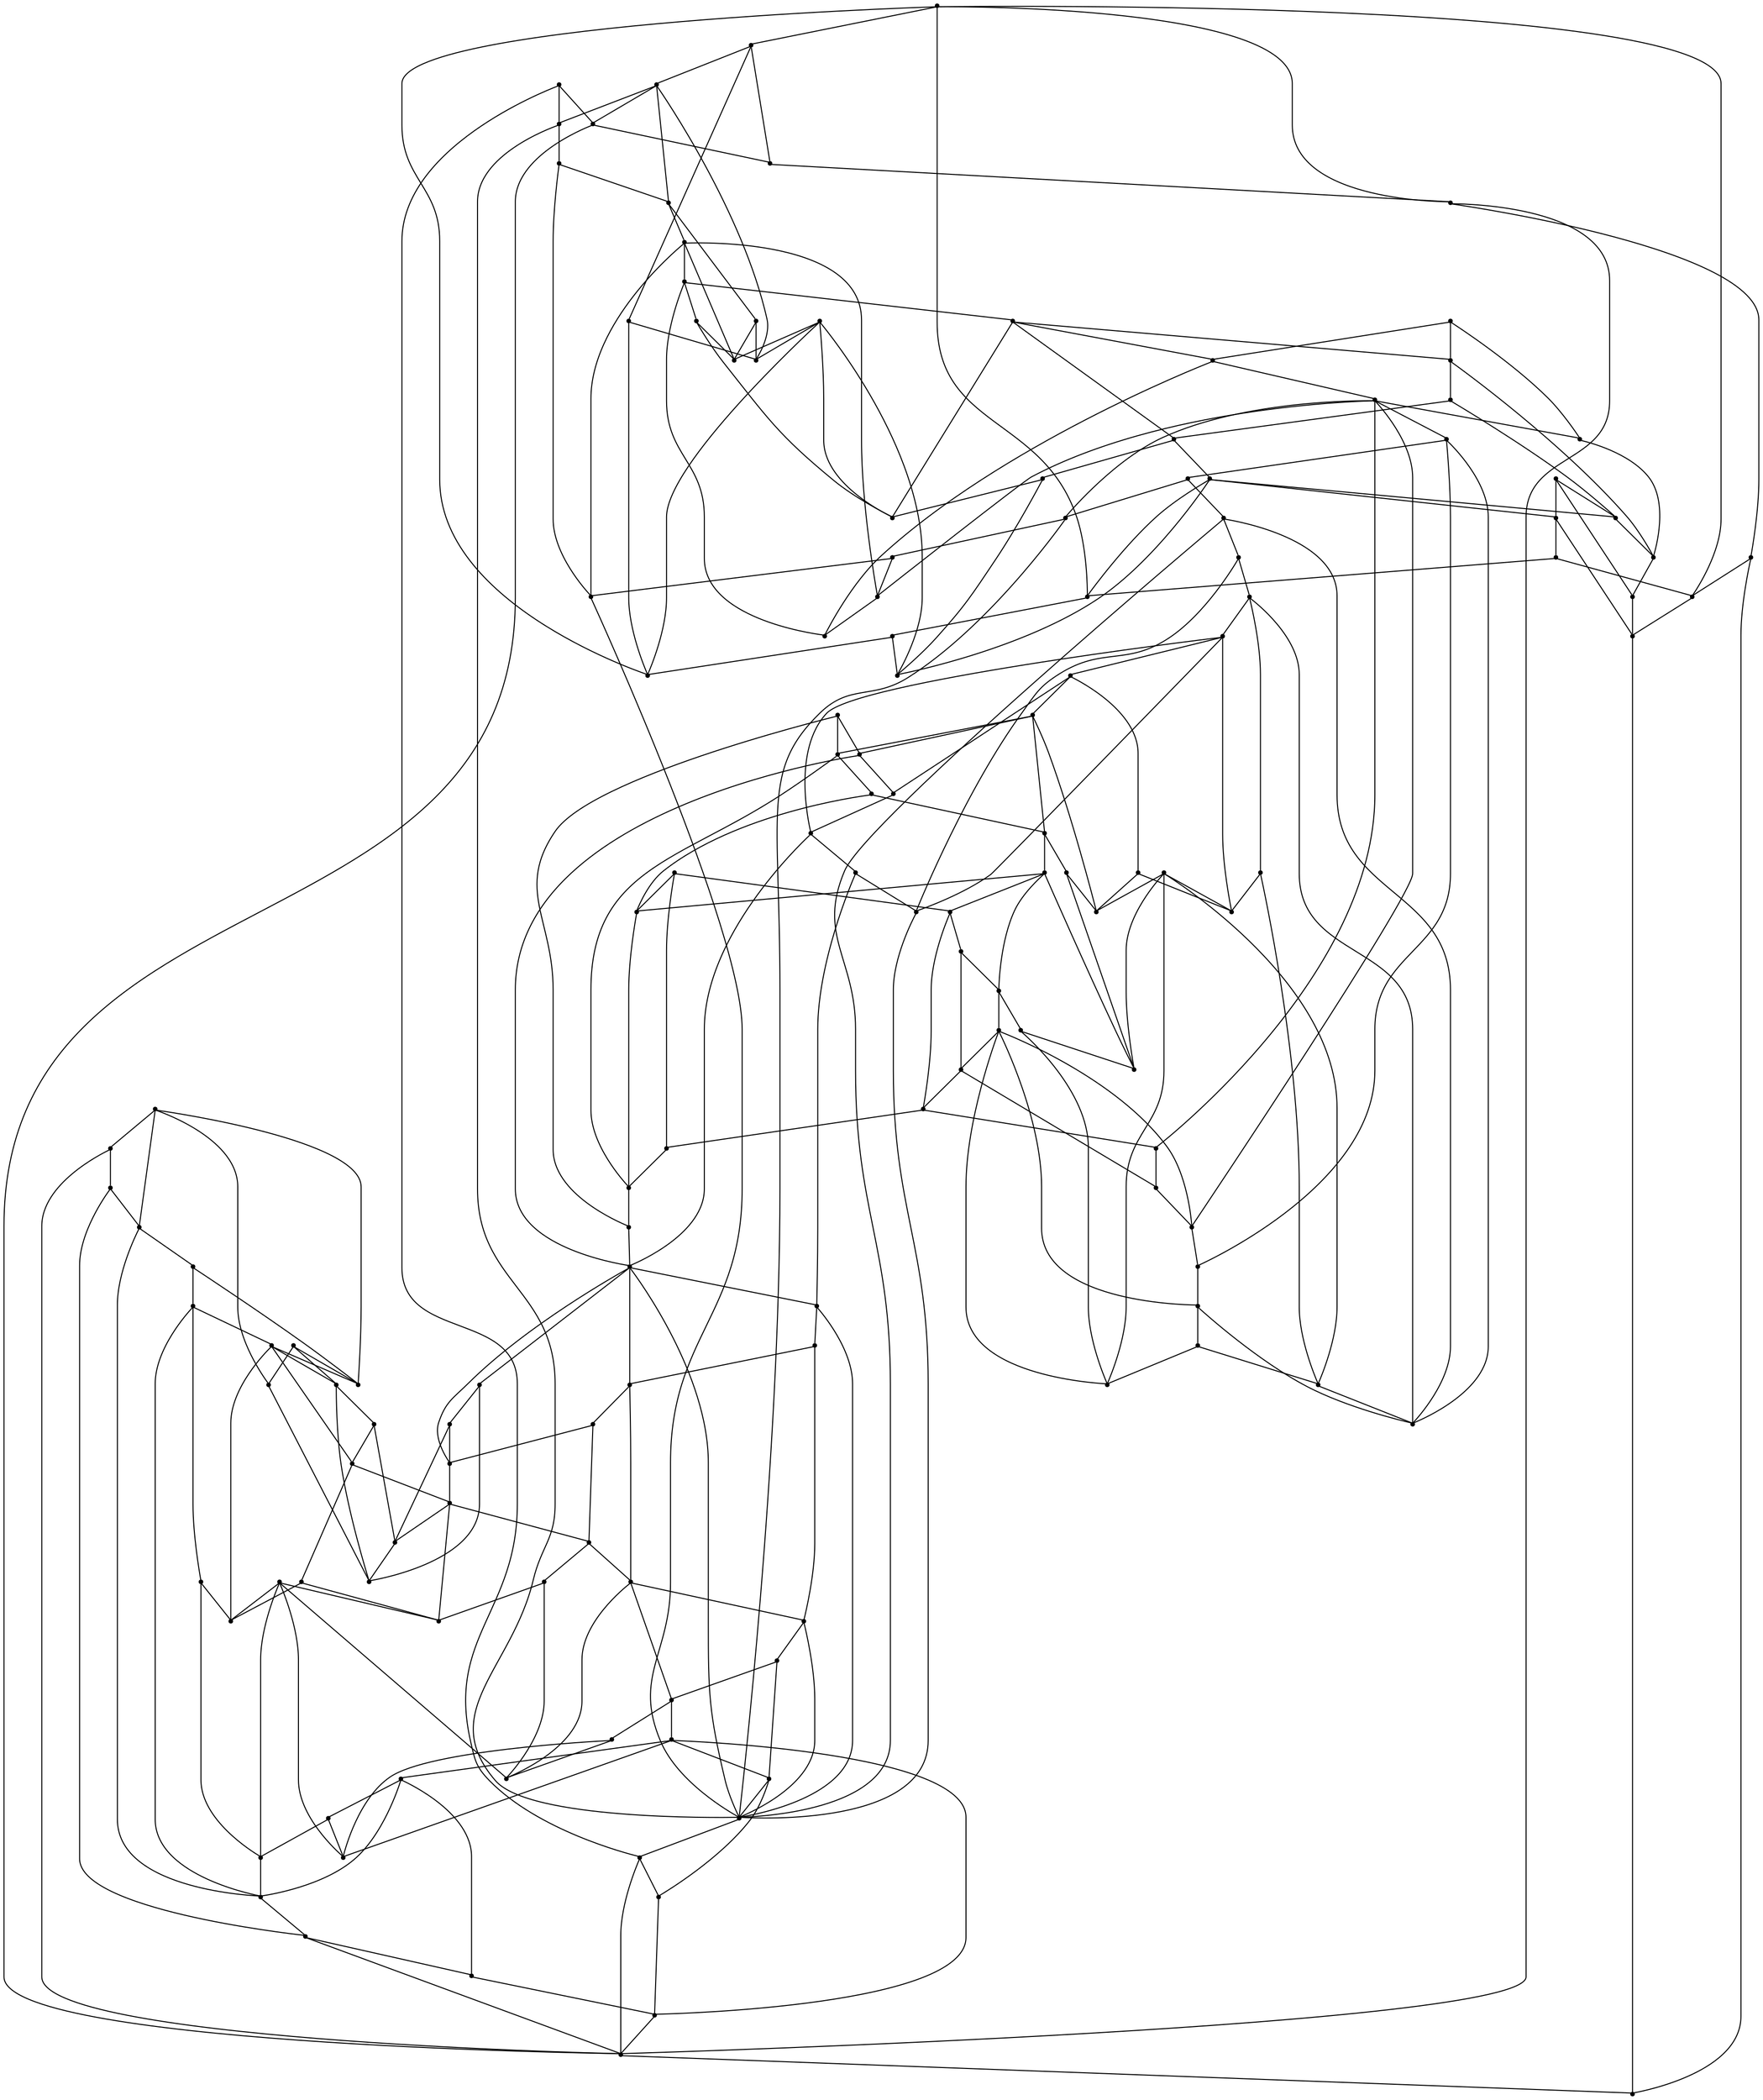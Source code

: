 graph {
  node [shape=point,comment="{\"directed\":false,\"doi\":\"10.1007/978-3-031-49275-4_1\",\"figure\":\"3 (2)\"}"]

  v0 [pos="1397.4185268275749,1805.8981506338203"]
  v1 [pos="1268.889674494675,1712.5386527892488"]
  v2 [pos="1140.3816473685715,1619.145771434528"]
  v3 [pos="1348.3231812913775,1956.9870849095823"]
  v4 [pos="1299.2402990850492,2108.055162439956"]
  v5 [pos="1316.7473350688003,1946.785592909026"]
  v6 [pos="1284.5254305224128,1969.0514403641143"]
  v7 [pos="1302.874249979649,1910.8552706672156"]
  v8 [pos="1140.3734126684797,2108.067625617078"]
  v9 [pos="883.3782472114864,2108.046832459328"]
  v10 [pos="1227.3913643976819,2009.819891659694"]
  v11 [pos="1170.2655647672516,2050.6300564460507"]
  v12 [pos="1281.7833707744437,1843.8204192355179"]
  v13 [pos="1254.153948931034,1852.4342550810059"]
  v14 [pos="1210.7095788988138,1986.2164146436476"]
  v15 [pos="1140.3692158329118,2037.3073016279818"]
  v16 [pos="1281.0166216338423,1935.1214580504568"]
  v17 [pos="1249.469898906571,1739.3885330951402"]
  v18 [pos="1260.617457236355,1776.877261178364"]
  v19 [pos="1214.0267322964426,1865.0777667459015"]
  v20 [pos="1210.9345547206292,1741.4449255265254"]
  v21 [pos="1227.2914034050607,1769.784568818199"]
  v22 [pos="1185.5055464832376,1827.2931017936578"]
  v23 [pos="1213.3974613149044,1913.1515474643888"]
  v24 [pos="1140.7109399896203,1740.8429095601641"]
  v25 [pos="1185.9806791402762,1951.4695855273626"]
  v26 [pos="1140.4900338265377,1965.6966837384703"]
  v27 [pos="1140.3650189973437,2074.9252397923938"]
  v28 [pos="1091.30299379202,1468.0944174530487"]
  v29 [pos="1104.0800689137304,2047.2962837410723"]
  v30 [pos="1011.8487253769393,1712.530322808621"]
  v31 [pos="883.3657202932,1805.9149377703525"]
  v32 [pos="1042.220206968318,1317.0002689909393"]
  v33 [pos="1070.4747347519071,1740.271892567513"]
  v34 [pos="1140.3734126684797,1769.7793546318517"]
  v35 [pos="1002.2346653283579,1648.512641230409"]
  v36 [pos="970.2837110297809,1655.2989365550407"]
  v37 [pos="1046.7959023290239,1515.2835669463952"]
  v38 [pos="1024.0005991758442,1489.9601714874502"]
  v39 [pos="1140.5150876631108,1811.6532134330268"]
  v40 [pos="1095.2369548413187,1827.301368186647"]
  v41 [pos="626.3705866304153,2108.0509656558224"]
  v42 [pos="1053.4427996309857,1769.7793546318517"]
  v43 [pos="1140.3650189973437,1889.4188603671546"]
  v44 [pos="1067.3450400096517,1913.1431538961226"]
  v45 [pos="999.713384566636,1935.1255276593133"]
  v46 [pos="1070.070439592184,1986.1788979370035"]
  v47 [pos="1052.7968684840105,2009.3240352556081"]
  v48 [pos="1094.9078211913143,1951.986425852114"]
  v49 [pos="1059.743775940671,1478.3500861215039"]
  v50 [pos="1031.3434717095095,1739.3384260360967"]
  v51 [pos="1066.9616018509334,1865.0819635300347"]
  v52 [pos="1024.5715595783536,1581.8777560441204"]
  v53 [pos="1027.426170825648,1457.4199288044038"]
  v54 [pos="1021.4294015062294,1776.5605947392323"]
  v55 [pos="883.3573902104814,1317.0053560020096"]
  v56 [pos="724.5112336180817,1317.0002689909393"]
  v57 [pos="1026.5760572694444,1852.4509150422614"]
  v58 [pos="997.1546502268902,1572.6139273591139"]
  v59 [pos="992.3330584549467,1685.7222195811453"]
  v60 [pos="983.4482939689424,1959.3416079835115"]
  v61 [pos="976.9264750845923,1909.8134508000003"]
  v62 [pos="999.180004918986,1843.1786927889887"]
  v63 [pos="957.027433592299,1559.0578059081904"]
  v64 [pos="953.1809702057527,1684.8075431968703"]
  v65 [pos="963.9535476363723,1946.7314162411267"]
  v66 [pos="970.971356178766,1415.6470471729758"]
  v67 [pos="953.6852263580972,1438.865087718983"]
  v68 [pos="883.3698535403503,1655.3115269074399"]
  v69 [pos="796.4352026383324,1655.2989365550407"]
  v70 [pos="883.4032374596416,1946.698159906254"]
  v71 [pos="956.3940293636101,1511.9258852893854"]
  v72 [pos="928.4937208608072,1597.7801341759832"]
  v73 [pos="928.9396664341226,1472.6491999901968"]
  v74 [pos="882.9864789700496,1684.159489780322"]
  v75 [pos="812.7919877343464,1683.6511701991135"]
  v76 [pos="883.3573902104814,1458.872175083542"]
  v77 [pos="914.4831576125928,1373.909679237583"]
  v78 [pos="754.8619217968733,1712.5136628473656"]
  v79 [pos="626.3039459686679,1619.1291114732724"]
  v80 [pos="883.5574393725591,1612.5094157611957"]
  v81 [pos="802.6987253699936,1946.8064496544148"]
  v82 [pos="883.3823804586368,1350.134515597911"]
  v83 [pos="853.4734410175924,1374.438982739457"]
  v84 [pos="838.6252275430435,1597.434217423197"]
  v85 [pos="661.3845314210827,2046.9586333812754"]
  v86 [pos="626.3622565476969,2037.2864448825933"]
  v87 [pos="783.6831813531949,1959.9084281920293"]
  v88 [pos="767.0013322659091,1935.0964045209353"]
  v89 [pos="810.3374112227896,1511.9258852893854"]
  v90 [pos="742.7016543268323,1489.9601714874502"]
  v91 [pos="883.3573902104814,1535.6501788183537"]
  v92 [pos="883.3573902104814,1387.7743279099254"]
  v93 [pos="467.4786225316164,2108.042699262833"]
  v94 [pos="838.0501338933836,1472.6491999901968"]
  v95 [pos="813.029490474448,1438.865087718983"]
  v96 [pos="809.8039679867219,1559.5536623122764"]
  v97 [pos="788.8589606117157,1910.8261475288377"]
  v98 [pos="763.1090852186205,1648.220901145522"]
  v99 [pos="769.6142439375337,1572.6139273591139"]
  v100 [pos="796.3143210562887,1415.2563965165896"]
  v101 [pos="713.3428182872926,2009.7615182076615"]
  v102 [pos="774.3191509630016,1685.7294367781012"]
  v103 [pos="767.7306278284864,1843.7996896654063"]
  v104 [pos="740.1345899043681,1852.4092015514843"]
  v105 [pos="696.6984863664488,1986.1955578982588"]
  v106 [pos="741.9764920114055,1581.2006430768324"]
  v107 [pos="720.8023119790159,1514.2720147950486"]
  v108 [pos="746.5939013741211,1776.8470888439529"]
  v109 [pos="739.1427377651161,1456.0884354505492"]
  v110 [pos="699.8197874375682,1865.5069833049656"]
  v111 [pos="735.3879688768902,1739.413459449385"]
  v112 [pos="696.9068656112448,1741.4220657705278"]
  v113 [pos="675.411754834734,1468.0944174530482"]
  v114 [pos="706.9376205610006,1478.3105028166124"]
  v115 [pos="713.2635871188411,1769.7574486904298"]
  v116 [pos="699.3822355353888,1913.130690719"]
  v117 [pos="671.4819270325859,1827.2722450482693"]
  v118 [pos="671.815321106576,1951.8947324775704"]
  v119 [pos="626.4748080470222,1965.6759541683584"]
  v120 [pos="626.3581233005466,2074.9045102222817"]
  v121 [pos="626.6623302908133,1740.8429095601641"]
  v122 [pos="626.34559638226,1769.75744869043"]
  v123 [pos="595.240622392736,2051.1509663796587"]
  v124 [pos="626.34559638226,1889.3980036217658"]
  v125 [pos="553.3256173945682,1913.126493934867"]
  v126 [pos="485.6981985298816,1935.1130644821908"]
  v127 [pos="581.2133989790847,1827.2847082253918"]
  v128 [pos="539.4192835115128,1769.7679088569434"]
  v129 [pos="626.3497932178282,1812.082429992091"]
  v130 [pos="556.4469820541053,1740.2552326062576"]
  v131 [pos="556.0594106482365,1986.162237975748"]
  v132 [pos="497.81681558633034,1712.5179232191367"]
  v133 [pos="369.2838300062803,1805.889884240831"]
  v134 [pos="538.7524953635326,2009.3198384714751"]
  v135 [pos="482.27265867428673,1967.6595069599794"]
  v136 [pos="580.892531823381,1951.9697658908585"]
  v137 [pos="552.7963709940686,1865.5069833049656"]
  v138 [pos="507.40582179833876,1776.5532185731804"]
  v139 [pos="517.282406629386,1739.3343564272404"]
  v140 [pos="512.5566426029133,1852.4425214739954"]
  v141 [pos="462.90706041806106,1909.805184407011"]
  v142 [pos="485.15645700530433,1843.1704263959991"]
  v143 [pos="418.4124958733513,1956.982888125449"]
  v144 [pos="449.91750459861294,1946.7022931027486"]

  v133 -- v143 [id="-2",pos="369.2838300062803,1805.889884240831 418.4124958733513,1956.982888125449 418.4124958733513,1956.982888125449 418.4124958733513,1956.982888125449"]
  v143 -- v93 [id="-3",pos="418.4124958733513,1956.982888125449 467.4786225316164,2108.042699262833 467.4786225316164,2108.042699262833 467.4786225316164,2108.042699262833"]
  v133 -- v132 [id="-4",pos="369.2838300062803,1805.889884240831 497.81681558633034,1712.5179232191367 497.81681558633034,1712.5179232191367 497.81681558633034,1712.5179232191367"]
  v132 -- v79 [id="-5",pos="497.81681558633034,1712.5179232191367 626.3039459686679,1619.1291114732724 626.3039459686679,1619.1291114732724 626.3039459686679,1619.1291114732724"]
  v144 -- v143 [id="-8",pos="449.91750459861294,1946.7022931027486 418.4124958733513,1956.982888125449 418.4124958733513,1956.982888125449 418.4124958733513,1956.982888125449"]
  v144 -- v135 [id="-9",pos="449.91750459861294,1946.7022931027486 482.27265867428673,1967.6595069599794 482.27265867428673,1967.6595069599794 482.27265867428673,1967.6595069599794"]
  v144 -- v141 [id="-10",pos="449.91750459861294,1946.7022931027486 462.90706041806106,1909.805184407011 462.90706041806106,1909.805184407011 462.90706041806106,1909.805184407011"]
  v141 -- v142 [id="-11",pos="462.90706041806106,1909.805184407011 485.15645700530433,1843.1704263959991 485.15645700530433,1843.1704263959991 485.15645700530433,1843.1704263959991"]
  v142 -- v138 [id="-12",pos="485.15645700530433,1843.1704263959991 507.40582179833876,1776.5532185731804 507.40582179833876,1776.5532185731804 507.40582179833876,1776.5532185731804"]
  v93 -- v41 [id="-13",pos="467.4786225316164,2108.042699262833 626.3705866304153,2108.0509656558224 626.3705866304153,2108.0509656558224 626.3705866304153,2108.0509656558224"]
  v41 -- v9 [id="-14",pos="626.3705866304153,2108.0509656558224 883.3782472114864,2108.046832459328 883.3782472114864,2108.046832459328 883.3782472114864,2108.046832459328"]
  v9 -- v8 [id="-15",pos="883.3782472114864,2108.046832459328 1140.3734126684797,2108.067625617078 1140.3734126684797,2108.067625617078 1140.3734126684797,2108.067625617078"]
  v8 -- v4 [id="-16",pos="1140.3734126684797,2108.067625617078 1299.2402990850492,2108.055162439956 1299.2402990850492,2108.055162439956 1299.2402990850492,2108.055162439956"]
  v142 -- v140 [id="-25",pos="485.15645700530433,1843.1704263959991 512.5566426029133,1852.4425214739954 512.5566426029133,1852.4425214739954 512.5566426029133,1852.4425214739954"]
  v126 -- v140 [id="-26",pos="485.6981985298816,1935.1130644821908 512.5566426029133,1852.4425214739954 512.5566426029133,1852.4425214739954 512.5566426029133,1852.4425214739954"]
  v140 -- v128 [id="-27",pos="512.5566426029133,1852.4425214739954 539.4192835115128,1769.7679088569434 539.4192835115128,1769.7679088569434 539.4192835115128,1769.7679088569434"]
  v126 -- v141 [id="-28",pos="485.6981985298816,1935.1130644821908 462.90706041806106,1909.805184407011 462.90706041806106,1909.805184407011 462.90706041806106,1909.805184407011"]
  v141 -- v133 [id="-29",pos="462.90706041806106,1909.805184407011 369.2838300062803,1805.889884240831 369.2838300062803,1805.889884240831 369.2838300062803,1805.889884240831"]
  v126 -- v135 [id="-30",pos="485.6981985298816,1935.1130644821908 482.27265867428673,1967.6595069599794 482.27265867428673,1967.6595069599794 482.27265867428673,1967.6595069599794"]
  v135 -- v93 [id="-31",pos="482.27265867428673,1967.6595069599794 467.4786225316164,2108.042699262833 467.4786225316164,2108.042699262833 467.4786225316164,2108.042699262833"]
  v132 -- v139 [id="-32",pos="497.81681558633034,1712.5179232191367 517.282406629386,1739.3343564272404 517.282406629386,1739.3343564272404 517.282406629386,1739.3343564272404"]
  v140 -- v137 [id="-33",pos="512.5566426029133,1852.4425214739954 552.7963709940686,1865.5069833049656 552.7963709940686,1865.5069833049656 552.7963709940686,1865.5069833049656"]
  v139 -- v138 [id="-35",pos="517.282406629386,1739.3343564272404 507.40582179833876,1776.5532185731804 507.40582179833876,1776.5532185731804 507.40582179833876,1776.5532185731804"]
  v139 -- v130 [id="-36",pos="517.282406629386,1739.3343564272404 556.4469820541053,1740.2552326062576 556.4469820541053,1740.2552326062576 556.4469820541053,1740.2552326062576"]
  v130 -- v121 [id="-38",pos="556.4469820541053,1740.2552326062576 626.6623302908133,1740.8429095601641 626.6623302908133,1740.8429095601641 626.6623302908133,1740.8429095601641"]
  v134 -- v131 [id="-39",pos="538.7524953635326,2009.3198384714751 556.0594106482365,1986.162237975748 556.0594106482365,1986.162237975748 556.0594106482365,1986.162237975748"]
  v128 -- v122 [id="-40",pos="539.4192835115128,1769.7679088569434 626.34559638226,1769.75744869043 626.34559638226,1769.75744869043 626.34559638226,1769.75744869043"]
  v122 -- v115 [id="-41",pos="626.34559638226,1769.75744869043 713.2635871188411,1769.7574486904298 713.2635871188411,1769.7574486904298 713.2635871188411,1769.7574486904298"]
  v128 -- v138 [id="-42",pos="539.4192835115128,1769.7679088569434 507.40582179833876,1776.5532185731804 507.40582179833876,1776.5532185731804 507.40582179833876,1776.5532185731804"]
  v138 -- v133 [id="-43",pos="507.40582179833876,1776.5532185731804 369.2838300062803,1805.889884240831 369.2838300062803,1805.889884240831 369.2838300062803,1805.889884240831"]
  v128 -- v130 [id="-44",pos="539.4192835115128,1769.7679088569434 556.4469820541053,1740.2552326062576 556.4469820541053,1740.2552326062576 556.4469820541053,1740.2552326062576"]
  v130 -- v79 [id="-45",pos="556.4469820541053,1740.2552326062576 626.3039459686679,1619.1291114732724 626.3039459686679,1619.1291114732724 626.3039459686679,1619.1291114732724"]
  v137 -- v127 [id="-46",pos="552.7963709940686,1865.5069833049656 581.2133989790847,1827.2847082253918 581.2133989790847,1827.2847082253918 581.2133989790847,1827.2847082253918"]
  v137 -- v125 [id="-47",pos="552.7963709940686,1865.5069833049656 553.3256173945682,1913.126493934867 553.3256173945682,1913.126493934867 553.3256173945682,1913.126493934867"]
  v131 -- v136 [id="-48",pos="556.0594106482365,1986.162237975748 580.892531823381,1951.9697658908585 580.892531823381,1951.9697658908585 580.892531823381,1951.9697658908585"]
  v121 -- v112 [id="-50",pos="626.6623302908133,1740.8429095601641 696.9068656112448,1741.4220657705278 696.9068656112448,1741.4220657705278 696.9068656112448,1741.4220657705278"]
  v1 -- v2 [id="-51",pos="1268.889674494675,1712.5386527892488 1140.3816473685715,1619.145771434528 1140.3816473685715,1619.145771434528 1140.3816473685715,1619.145771434528"]
  v0 -- v1 [id="-52",pos="1397.4185268275749,1805.8981506338203 1268.889674494675,1712.5386527892488 1268.889674494675,1712.5386527892488 1268.889674494675,1712.5386527892488"]
  v136 -- v119 [id="-58",pos="580.892531823381,1951.9697658908585 626.4748080470222,1965.6759541683584 626.4748080470222,1965.6759541683584 626.4748080470222,1965.6759541683584"]
  v136 -- v125 [id="-59",pos="580.892531823381,1951.9697658908585 553.3256173945682,1913.126493934867 553.3256173945682,1913.126493934867 553.3256173945682,1913.126493934867"]
  v123 -- v134 [id="-60",pos="595.240622392736,2051.1509663796587 538.7524953635326,2009.3198384714751 538.7524953635326,2009.3198384714751 538.7524953635326,2009.3198384714751"]
  v134 -- v135 [id="-61",pos="538.7524953635326,2009.3198384714751 482.27265867428673,1967.6595069599794 482.27265867428673,1967.6595069599794 482.27265867428673,1967.6595069599794"]
  v79 -- v78 [id="-62",pos="626.3039459686679,1619.1291114732724 754.8619217968733,1712.5136628473656 754.8619217968733,1712.5136628473656 754.8619217968733,1712.5136628473656"]
  v78 -- v31 [id="-63",pos="754.8619217968733,1712.5136628473656 883.3657202932,1805.9149377703525 883.3657202932,1805.9149377703525 883.3657202932,1805.9149377703525"]
  v120 -- v41 [id="-64",pos="626.3581233005466,2074.9045102222817 626.3705866304153,2108.0509656558224 626.3705866304153,2108.0509656558224 626.3705866304153,2108.0509656558224"]
  v79 -- v112 [id="-65",pos="626.3039459686679,1619.1291114732724 696.9068656112448,1741.4220657705278 696.9068656112448,1741.4220657705278 696.9068656112448,1741.4220657705278"]
  v112 -- v115 [id="-66",pos="696.9068656112448,1741.4220657705278 713.2635871188411,1769.7574486904298 713.2635871188411,1769.7574486904298 713.2635871188411,1769.7574486904298"]
  v86 -- v131 [id="-82",pos="626.3622565476969,2037.2864448825933 556.0594106482365,1986.162237975748 556.0594106482365,1986.162237975748 556.0594106482365,1986.162237975748"]
  v131 -- v126 [id="-83",pos="556.0594106482365,1986.162237975748 485.6981985298816,1935.1130644821908 485.6981985298816,1935.1130644821908 485.6981985298816,1935.1130644821908"]
  v122 -- v129 [id="-84",pos="626.34559638226,1769.75744869043 626.3497932178282,1812.082429992091 626.3497932178282,1812.082429992091 626.3497932178282,1812.082429992091"]
  v79 -- v98 [id="-89",pos="626.3039459686679,1619.1291114732724 763.1090852186205,1648.220901145522 763.1090852186205,1648.220901145522 763.1090852186205,1648.220901145522"]
  v98 -- v69 [id="-90",pos="763.1090852186205,1648.220901145522 796.4352026383324,1655.2989365550407 796.4352026383324,1655.2989365550407 796.4352026383324,1655.2989365550407"]
  v79 -- v113 [id="-91",pos="626.3039459686679,1619.1291114732724 675.411754834734,1468.0944174530482 675.411754834734,1468.0944174530482 675.411754834734,1468.0944174530482"]
  v113 -- v56 [id="-92",pos="675.411754834734,1468.0944174530482 724.5112336180817,1317.0002689909393 724.5112336180817,1317.0002689909393 724.5112336180817,1317.0002689909393"]
  v129 -- v117 [id="-93",pos="626.3497932178282,1812.082429992091 671.4819270325859,1827.2722450482693 671.4819270325859,1827.2722450482693 671.4819270325859,1827.2722450482693"]
  v129 -- v127 [id="-94",pos="626.3497932178282,1812.082429992091 581.2133989790847,1827.2847082253918 581.2133989790847,1827.2847082253918 581.2133989790847,1827.2847082253918"]
  v120 -- v85 [id="-95",pos="626.3581233005466,2074.9045102222817 661.3845314210827,2046.9586333812754 661.3845314210827,2046.9586333812754 661.3845314210827,2046.9586333812754"]
  v124 -- v127 [id="-96",pos="626.34559638226,1889.3980036217658 581.2133989790847,1827.2847082253918 581.2133989790847,1827.2847082253918 581.2133989790847,1827.2847082253918"]
  v127 -- v128 [id="-97",pos="581.2133989790847,1827.2847082253918 539.4192835115128,1769.7679088569434 539.4192835115128,1769.7679088569434 539.4192835115128,1769.7679088569434"]
  v124 -- v117 [id="-98",pos="626.34559638226,1889.3980036217658 671.4819270325859,1827.2722450482693 671.4819270325859,1827.2722450482693 671.4819270325859,1827.2722450482693"]
  v117 -- v115 [id="-99",pos="671.4819270325859,1827.2722450482693 713.2635871188411,1769.7574486904298 713.2635871188411,1769.7574486904298 713.2635871188411,1769.7574486904298"]
  v124 -- v125 [id="-100",pos="626.34559638226,1889.3980036217658 553.3256173945682,1913.126493934867 553.3256173945682,1913.126493934867 553.3256173945682,1913.126493934867"]
  v125 -- v126 [id="-101",pos="553.3256173945682,1913.126493934867 485.6981985298816,1935.1130644821908 485.6981985298816,1935.1130644821908 485.6981985298816,1935.1130644821908"]
  v124 -- v116 [id="-102",pos="626.34559638226,1889.3980036217658 699.3822355353888,1913.130690719 699.3822355353888,1913.130690719 699.3822355353888,1913.130690719"]
  v116 -- v88 [id="-103",pos="699.3822355353888,1913.130690719 767.0013322659091,1935.0964045209353 767.0013322659091,1935.0964045209353 767.0013322659091,1935.0964045209353"]
  v124 -- v119 [id="-104",pos="626.34559638226,1889.3980036217658 626.4748080470222,1965.6759541683584 626.4748080470222,1965.6759541683584 626.4748080470222,1965.6759541683584"]
  v119 -- v86 [id="-105",pos="626.4748080470222,1965.6759541683584 626.3622565476969,2037.2864448825933 626.3622565476969,2037.2864448825933 626.3622565476969,2037.2864448825933"]
  v86 -- v85 [id="-106",pos="626.3622565476969,2037.2864448825933 661.3845314210827,2046.9586333812754 661.3845314210827,2046.9586333812754 661.3845314210827,2046.9586333812754"]
  v85 -- v9 [id="-107",pos="661.3845314210827,2046.9586333812754 883.3782472114864,2108.046832459328 883.3782472114864,2108.046832459328 883.3782472114864,2108.046832459328"]
  v120 -- v123 [id="-108",pos="626.3581233005466,2074.9045102222817 595.240622392736,2051.1509663796587 595.240622392736,2051.1509663796587 595.240622392736,2051.1509663796587"]
  v86 -- v123 [id="-118",pos="626.3622565476969,2037.2864448825933 595.240622392736,2051.1509663796587 595.240622392736,2051.1509663796587 595.240622392736,2051.1509663796587"]
  v123 -- v93 [id="-119",pos="595.240622392736,2051.1509663796587 467.4786225316164,2108.042699262833 467.4786225316164,2108.042699262833 467.4786225316164,2108.042699262833"]
  v121 -- v122 [id="-122",pos="626.6623302908133,1740.8429095601641 626.34559638226,1769.75744869043 626.34559638226,1769.75744869043 626.34559638226,1769.75744869043"]
  v85 -- v101 [id="-137",pos="661.3845314210827,2046.9586333812754 713.3428182872926,2009.7615182076615 713.3428182872926,2009.7615182076615 713.3428182872926,2009.7615182076615"]
  v118 -- v119 [id="-139",pos="671.815321106576,1951.8947324775704 626.4748080470222,1965.6759541683584 626.4748080470222,1965.6759541683584 626.4748080470222,1965.6759541683584"]
  v118 -- v116 [id="-140",pos="671.815321106576,1951.8947324775704 699.3822355353888,1913.130690719 699.3822355353888,1913.130690719 699.3822355353888,1913.130690719"]
  v3 -- v4 [id="-142",pos="1348.3231812913775,1956.9870849095823 1299.2402990850492,2108.055162439956 1299.2402990850492,2108.055162439956 1299.2402990850492,2108.055162439956"]
  v0 -- v3 [id="-143",pos="1397.4185268275749,1805.8981506338203 1348.3231812913775,1956.9870849095823 1348.3231812913775,1956.9870849095823 1348.3231812913775,1956.9870849095823"]
  v5 -- v3 [id="-144",pos="1316.7473350688003,1946.785592909026 1348.3231812913775,1956.9870849095823 1348.3231812913775,1956.9870849095823 1348.3231812913775,1956.9870849095823"]
  v5 -- v6 [id="-145",pos="1316.7473350688003,1946.785592909026 1284.5254305224128,1969.0514403641143 1284.5254305224128,1969.0514403641143 1284.5254305224128,1969.0514403641143"]
  v5 -- v7 [id="-146",pos="1316.7473350688003,1946.785592909026 1302.874249979649,1910.8552706672156 1302.874249979649,1910.8552706672156 1302.874249979649,1910.8552706672156"]
  v105 -- v118 [id="-149",pos="696.6984863664488,1986.1955578982588 671.815321106576,1951.8947324775704 671.815321106576,1951.8947324775704 671.815321106576,1951.8947324775704"]
  v112 -- v111 [id="-150",pos="696.9068656112448,1741.4220657705278 735.3879688768902,1739.413459449385 735.3879688768902,1739.413459449385 735.3879688768902,1739.413459449385"]
  v110 -- v117 [id="-151",pos="699.8197874375682,1865.5069833049656 671.4819270325859,1827.2722450482693 671.4819270325859,1827.2722450482693 671.4819270325859,1827.2722450482693"]
  v110 -- v116 [id="-152",pos="699.8197874375682,1865.5069833049656 699.3822355353888,1913.130690719 699.3822355353888,1913.130690719 699.3822355353888,1913.130690719"]
  v10 -- v11 [id="-155",pos="1227.3913643976819,2009.819891659694 1170.2655647672516,2050.6300564460507 1170.2655647672516,2050.6300564460507 1170.2655647672516,2050.6300564460507"]
  v6 -- v10 [id="-156",pos="1284.5254305224128,1969.0514403641143 1227.3913643976819,2009.819891659694 1227.3913643976819,2009.819891659694 1227.3913643976819,2009.819891659694"]
  v114 -- v113 [id="-157",pos="706.9376205610006,1478.3105028166124 675.411754834734,1468.0944174530482 675.411754834734,1468.0944174530482 675.411754834734,1468.0944174530482"]
  v114 -- v109 [id="-159",pos="706.9376205610006,1478.3105028166124 739.1427377651161,1456.0884354505492 739.1427377651161,1456.0884354505492 739.1427377651161,1456.0884354505492"]
  v114 -- v107 [id="-160",pos="706.9376205610006,1478.3105028166124 720.8023119790159,1514.2720147950486 720.8023119790159,1514.2720147950486 720.8023119790159,1514.2720147950486"]
  v12 -- v13 [id="-161",pos="1281.7833707744437,1843.8204192355179 1254.153948931034,1852.4342550810059 1254.153948931034,1852.4342550810059 1254.153948931034,1852.4342550810059"]
  v14 -- v15 [id="-163",pos="1210.7095788988138,1986.2164146436476 1140.3692158329118,2037.3073016279818 1140.3692158329118,2037.3073016279818 1140.3692158329118,2037.3073016279818"]
  v16 -- v14 [id="-166",pos="1281.0166216338423,1935.1214580504568 1210.7095788988138,1986.2164146436476 1210.7095788988138,1986.2164146436476 1210.7095788988138,1986.2164146436476"]
  v7 -- v0 [id="-168",pos="1302.874249979649,1910.8552706672156 1397.4185268275749,1805.8981506338203 1397.4185268275749,1805.8981506338203 1397.4185268275749,1805.8981506338203"]
  v115 -- v104 [id="-169",pos="713.2635871188411,1769.7574486904298 740.1345899043681,1852.4092015514843 740.1345899043681,1852.4092015514843 740.1345899043681,1852.4092015514843"]
  v104 -- v88 [id="-170",pos="740.1345899043681,1852.4092015514843 767.0013322659091,1935.0964045209353 767.0013322659091,1935.0964045209353 767.0013322659091,1935.0964045209353"]
  v115 -- v108 [id="-171",pos="713.2635871188411,1769.7574486904298 746.5939013741211,1776.8470888439529 746.5939013741211,1776.8470888439529 746.5939013741211,1776.8470888439529"]
  v108 -- v31 [id="-172",pos="746.5939013741211,1776.8470888439529 883.3657202932,1805.9149377703525 883.3657202932,1805.9149377703525 883.3657202932,1805.9149377703525"]
  v16 -- v7 [id="-173",pos="1281.0166216338423,1935.1214580504568 1302.874249979649,1910.8552706672156 1302.874249979649,1910.8552706672156 1302.874249979649,1910.8552706672156"]
  v101 -- v105 [id="-174",pos="713.3428182872926,2009.7615182076615 696.6984863664488,1986.1955578982588 696.6984863664488,1986.1955578982588 696.6984863664488,1986.1955578982588"]
  v101 -- v87 [id="-175",pos="713.3428182872926,2009.7615182076615 783.6831813531949,1959.9084281920293 783.6831813531949,1959.9084281920293 783.6831813531949,1959.9084281920293"]
  v6 -- v4 [id="-178",pos="1284.5254305224128,1969.0514403641143 1299.2402990850492,2108.055162439956 1299.2402990850492,2108.055162439956 1299.2402990850492,2108.055162439956"]
  v16 -- v6 [id="-181",pos="1281.0166216338423,1935.1214580504568 1284.5254305224128,1969.0514403641143 1284.5254305224128,1969.0514403641143 1284.5254305224128,1969.0514403641143"]
  v56 -- v55 [id="-189",pos="724.5112336180817,1317.0002689909393 883.3573902104814,1317.0053560020096 883.3573902104814,1317.0053560020096 883.3573902104814,1317.0053560020096"]
  v55 -- v32 [id="-190",pos="883.3573902104814,1317.0053560020096 1042.220206968318,1317.0002689909393 1042.220206968318,1317.0002689909393 1042.220206968318,1317.0002689909393"]
  v111 -- v108 [id="-191",pos="735.3879688768902,1739.413459449385 746.5939013741211,1776.8470888439529 746.5939013741211,1776.8470888439529 746.5939013741211,1776.8470888439529"]
  v111 -- v78 [id="-193",pos="735.3879688768902,1739.413459449385 754.8619217968733,1712.5136628473656 754.8619217968733,1712.5136628473656 754.8619217968733,1712.5136628473656"]
  v109 -- v100 [id="-195",pos="739.1427377651161,1456.0884354505492 796.3143210562887,1415.2563965165896 796.3143210562887,1415.2563965165896 796.3143210562887,1415.2563965165896"]
  v100 -- v83 [id="-196",pos="796.3143210562887,1415.2563965165896 853.4734410175924,1374.438982739457 853.4734410175924,1374.438982739457 853.4734410175924,1374.438982739457"]
  v104 -- v110 [id="-197",pos="740.1345899043681,1852.4092015514843 699.8197874375682,1865.5069833049656 699.8197874375682,1865.5069833049656 699.8197874375682,1865.5069833049656"]
  v106 -- v99 [id="-198",pos="741.9764920114055,1581.2006430768324 769.6142439375337,1572.6139273591139 769.6142439375337,1572.6139273591139 769.6142439375337,1572.6139273591139"]
  v106 -- v107 [id="-199",pos="741.9764920114055,1581.2006430768324 720.8023119790159,1514.2720147950486 720.8023119790159,1514.2720147950486 720.8023119790159,1514.2720147950486"]
  v90 -- v109 [id="-200",pos="742.7016543268323,1489.9601714874502 739.1427377651161,1456.0884354505492 739.1427377651161,1456.0884354505492 739.1427377651161,1456.0884354505492"]
  v109 -- v56 [id="-201",pos="739.1427377651161,1456.0884354505492 724.5112336180817,1317.0002689909393 724.5112336180817,1317.0002689909393 724.5112336180817,1317.0002689909393"]
  v90 -- v107 [id="-202",pos="742.7016543268323,1489.9601714874502 720.8023119790159,1514.2720147950486 720.8023119790159,1514.2720147950486 720.8023119790159,1514.2720147950486"]
  v107 -- v79 [id="-203",pos="720.8023119790159,1514.2720147950486 626.3039459686679,1619.1291114732724 626.3039459686679,1619.1291114732724 626.3039459686679,1619.1291114732724"]
  v90 -- v95 [id="-204",pos="742.7016543268323,1489.9601714874502 813.029490474448,1438.865087718983 813.029490474448,1438.865087718983 813.029490474448,1438.865087718983"]
  v95 -- v92 [id="-205",pos="813.029490474448,1438.865087718983 883.3573902104814,1387.7743279099254 883.3573902104814,1387.7743279099254 883.3573902104814,1387.7743279099254"]
  v1 -- v17 [id="-208",pos="1268.889674494675,1712.5386527892488 1249.469898906571,1739.3885330951402 1249.469898906571,1739.3885330951402 1249.469898906571,1739.3885330951402"]
  v12 -- v7 [id="-209",pos="1281.7833707744437,1843.8204192355179 1302.874249979649,1910.8552706672156 1302.874249979649,1910.8552706672156 1302.874249979649,1910.8552706672156"]
  v18 -- v12 [id="-210",pos="1260.617457236355,1776.877261178364 1281.7833707744437,1843.8204192355179 1281.7833707744437,1843.8204192355179 1281.7833707744437,1843.8204192355179"]
  v13 -- v19 [id="-211",pos="1254.153948931034,1852.4342550810059 1214.0267322964426,1865.0777667459015 1214.0267322964426,1865.0777667459015 1214.0267322964426,1865.0777667459015"]
  v108 -- v103 [id="-212",pos="746.5939013741211,1776.8470888439529 767.7306278284864,1843.7996896654063 767.7306278284864,1843.7996896654063 767.7306278284864,1843.7996896654063"]
  v103 -- v97 [id="-213",pos="767.7306278284864,1843.7996896654063 788.8589606117157,1910.8261475288377 788.8589606117157,1910.8261475288377 788.8589606117157,1910.8261475288377"]
  v78 -- v102 [id="-214",pos="754.8619217968733,1712.5136628473656 774.3191509630016,1685.7294367781012 774.3191509630016,1685.7294367781012 774.3191509630016,1685.7294367781012"]
  v98 -- v106 [id="-215",pos="763.1090852186205,1648.220901145522 741.9764920114055,1581.2006430768324 741.9764920114055,1581.2006430768324 741.9764920114055,1581.2006430768324"]
  v88 -- v105 [id="-218",pos="767.0013322659091,1935.0964045209353 696.6984863664488,1986.1955578982588 696.6984863664488,1986.1955578982588 696.6984863664488,1986.1955578982588"]
  v105 -- v86 [id="-219",pos="696.6984863664488,1986.1955578982588 626.3622565476969,2037.2864448825933 626.3622565476969,2037.2864448825933 626.3622565476969,2037.2864448825933"]
  v88 -- v87 [id="-220",pos="767.0013322659091,1935.0964045209353 783.6831813531949,1959.9084281920293 783.6831813531949,1959.9084281920293 783.6831813531949,1959.9084281920293"]
  v87 -- v9 [id="-221",pos="783.6831813531949,1959.9084281920293 883.3782472114864,2108.046832459328 883.3782472114864,2108.046832459328 883.3782472114864,2108.046832459328"]
  v88 -- v97 [id="-222",pos="767.0013322659091,1935.0964045209353 788.8589606117157,1910.8261475288377 788.8589606117157,1910.8261475288377 788.8589606117157,1910.8261475288377"]
  v97 -- v31 [id="-223",pos="788.8589606117157,1910.8261475288377 883.3657202932,1805.9149377703525 883.3657202932,1805.9149377703525 883.3657202932,1805.9149377703525"]
  v103 -- v104 [id="-224",pos="767.7306278284864,1843.7996896654063 740.1345899043681,1852.4092015514843 740.1345899043681,1852.4092015514843 740.1345899043681,1852.4092015514843"]
  v99 -- v96 [id="-225",pos="769.6142439375337,1572.6139273591139 809.8039679867219,1559.5536623122764 809.8039679867219,1559.5536623122764 809.8039679867219,1559.5536623122764"]
  v102 -- v98 [id="-228",pos="774.3191509630016,1685.7294367781012 763.1090852186205,1648.220901145522 763.1090852186205,1648.220901145522 763.1090852186205,1648.220901145522"]
  v87 -- v81 [id="-233",pos="783.6831813531949,1959.9084281920293 802.6987253699936,1946.8064496544148 802.6987253699936,1946.8064496544148 802.6987253699936,1946.8064496544148"]
  v100 -- v95 [id="-235",pos="796.3143210562887,1415.2563965165896 813.029490474448,1438.865087718983 813.029490474448,1438.865087718983 813.029490474448,1438.865087718983"]
  v69 -- v99 [id="-236",pos="796.4352026383324,1655.2989365550407 769.6142439375337,1572.6139273591139 769.6142439375337,1572.6139273591139 769.6142439375337,1572.6139273591139"]
  v99 -- v90 [id="-237",pos="769.6142439375337,1572.6139273591139 742.7016543268323,1489.9601714874502 742.7016543268323,1489.9601714874502 742.7016543268323,1489.9601714874502"]
  v69 -- v75 [id="-238",pos="796.4352026383324,1655.2989365550407 812.7919877343464,1683.6511701991135 812.7919877343464,1683.6511701991135 812.7919877343464,1683.6511701991135"]
  v75 -- v31 [id="-239",pos="812.7919877343464,1683.6511701991135 883.3657202932,1805.9149377703525 883.3657202932,1805.9149377703525 883.3657202932,1805.9149377703525"]
  v102 -- v75 [id="-244",pos="774.3191509630016,1685.7294367781012 812.7919877343464,1683.6511701991135 812.7919877343464,1683.6511701991135 812.7919877343464,1683.6511701991135"]
  v81 -- v70 [id="-245",pos="802.6987253699936,1946.8064496544148 883.4032374596416,1946.698159906254 883.4032374596416,1946.698159906254 883.4032374596416,1946.698159906254"]
  v70 -- v65 [id="-246",pos="883.4032374596416,1946.698159906254 963.9535476363723,1946.7314162411267 963.9535476363723,1946.7314162411267 963.9535476363723,1946.7314162411267"]
  v81 -- v97 [id="-247",pos="802.6987253699936,1946.8064496544148 788.8589606117157,1910.8261475288377 788.8589606117157,1910.8261475288377 788.8589606117157,1910.8261475288377"]
  v96 -- v89 [id="-250",pos="809.8039679867219,1559.5536623122764 810.3374112227896,1511.9258852893854 810.3374112227896,1511.9258852893854 810.3374112227896,1511.9258852893854"]
  v96 -- v84 [id="-251",pos="809.8039679867219,1559.5536623122764 838.6252275430435,1597.434217423197 838.6252275430435,1597.434217423197 838.6252275430435,1597.434217423197"]
  v95 -- v94 [id="-252",pos="813.029490474448,1438.865087718983 838.0501338933836,1472.6491999901968 838.0501338933836,1472.6491999901968 838.0501338933836,1472.6491999901968"]
  v94 -- v76 [id="-253",pos="838.0501338933836,1472.6491999901968 883.3573902104814,1458.872175083542 883.3573902104814,1458.872175083542 883.3573902104814,1458.872175083542"]
  v94 -- v89 [id="-254",pos="838.0501338933836,1472.6491999901968 810.3374112227896,1511.9258852893854 810.3374112227896,1511.9258852893854 810.3374112227896,1511.9258852893854"]
  v9 -- v70 [id="-256",pos="883.3782472114864,2108.046832459328 883.4032374596416,1946.698159906254 883.4032374596416,1946.698159906254 883.4032374596416,1946.698159906254"]
  v70 -- v31 [id="-257",pos="883.4032374596416,1946.698159906254 883.3657202932,1805.9149377703525 883.3657202932,1805.9149377703525 883.3657202932,1805.9149377703525"]
  v31 -- v30 [id="-266",pos="883.3657202932,1805.9149377703525 1011.8487253769393,1712.530322808621 1011.8487253769393,1712.530322808621 1011.8487253769393,1712.530322808621"]
  v30 -- v2 [id="-267",pos="1011.8487253769393,1712.530322808621 1140.3816473685715,1619.145771434528 1140.3816473685715,1619.145771434528 1140.3816473685715,1619.145771434528"]
  v74 -- v68 [id="-280",pos="882.9864789700496,1684.159489780322 883.3698535403503,1655.3115269074399 883.3698535403503,1655.3115269074399 883.3698535403503,1655.3115269074399"]
  v92 -- v67 [id="-281",pos="883.3573902104814,1387.7743279099254 953.6852263580972,1438.865087718983 953.6852263580972,1438.865087718983 953.6852263580972,1438.865087718983"]
  v67 -- v38 [id="-282",pos="953.6852263580972,1438.865087718983 1024.0005991758442,1489.9601714874502 1024.0005991758442,1489.9601714874502 1024.0005991758442,1489.9601714874502"]
  v9 -- v29 [id="-287",pos="883.3782472114864,2108.046832459328 1104.0800689137304,2047.2962837410723 1104.0800689137304,2047.2962837410723 1104.0800689137304,2047.2962837410723"]
  v29 -- v15 [id="-288",pos="1104.0800689137304,2047.2962837410723 1140.3692158329118,2037.3073016279818 1140.3692158329118,2037.3073016279818 1140.3692158329118,2037.3073016279818"]
  v9 -- v60 [id="-289",pos="883.3782472114864,2108.046832459328 983.4482939689424,1959.3416079835115 983.4482939689424,1959.3416079835115 983.4482939689424,1959.3416079835115"]
  v60 -- v45 [id="-290",pos="983.4482939689424,1959.3416079835115 999.713384566636,1935.1255276593133 999.713384566636,1935.1255276593133 999.713384566636,1935.1255276593133"]
  v92 -- v77 [id="-294",pos="883.3573902104814,1387.7743279099254 914.4831576125928,1373.909679237583 914.4831576125928,1373.909679237583 914.4831576125928,1373.909679237583"]
  v77 -- v32 [id="-295",pos="914.4831576125928,1373.909679237583 1042.220206968318,1317.0002689909393 1042.220206968318,1317.0002689909393 1042.220206968318,1317.0002689909393"]
  v92 -- v83 [id="-296",pos="883.3573902104814,1387.7743279099254 853.4734410175924,1374.438982739457 853.4734410175924,1374.438982739457 853.4734410175924,1374.438982739457"]
  v83 -- v56 [id="-297",pos="853.4734410175924,1374.438982739457 724.5112336180817,1317.0002689909393 724.5112336180817,1317.0002689909393 724.5112336180817,1317.0002689909393"]
  v91 -- v84 [id="-300",pos="883.3573902104814,1535.6501788183537 838.6252275430435,1597.434217423197 838.6252275430435,1597.434217423197 838.6252275430435,1597.434217423197"]
  v84 -- v69 [id="-301",pos="838.6252275430435,1597.434217423197 796.4352026383324,1655.2989365550407 796.4352026383324,1655.2989365550407 796.4352026383324,1655.2989365550407"]
  v91 -- v76 [id="-302",pos="883.3573902104814,1535.6501788183537 883.3573902104814,1458.872175083542 883.3573902104814,1458.872175083542 883.3573902104814,1458.872175083542"]
  v76 -- v92 [id="-303",pos="883.3573902104814,1458.872175083542 883.3573902104814,1387.7743279099254 883.3573902104814,1387.7743279099254 883.3573902104814,1387.7743279099254"]
  v91 -- v72 [id="-304",pos="883.3573902104814,1535.6501788183537 928.4937208608072,1597.7801341759832 928.4937208608072,1597.7801341759832 928.4937208608072,1597.7801341759832"]
  v72 -- v36 [id="-305",pos="928.4937208608072,1597.7801341759832 970.2837110297809,1655.2989365550407 970.2837110297809,1655.2989365550407 970.2837110297809,1655.2989365550407"]
  v91 -- v71 [id="-306",pos="883.3573902104814,1535.6501788183537 956.3940293636101,1511.9258852893854 956.3940293636101,1511.9258852893854 956.3940293636101,1511.9258852893854"]
  v71 -- v38 [id="-307",pos="956.3940293636101,1511.9258852893854 1024.0005991758442,1489.9601714874502 1024.0005991758442,1489.9601714874502 1024.0005991758442,1489.9601714874502"]
  v91 -- v89 [id="-308",pos="883.3573902104814,1535.6501788183537 810.3374112227896,1511.9258852893854 810.3374112227896,1511.9258852893854 810.3374112227896,1511.9258852893854"]
  v89 -- v90 [id="-309",pos="810.3374112227896,1511.9258852893854 742.7016543268323,1489.9601714874502 742.7016543268323,1489.9601714874502 742.7016543268323,1489.9601714874502"]
  v80 -- v84 [id="-316",pos="883.5574393725591,1612.5094157611957 838.6252275430435,1597.434217423197 838.6252275430435,1597.434217423197 838.6252275430435,1597.434217423197"]
  v68 -- v80 [id="-319",pos="883.3698535403503,1655.3115269074399 883.5574393725591,1612.5094157611957 883.5574393725591,1612.5094157611957 883.5574393725591,1612.5094157611957"]
  v82 -- v83 [id="-321",pos="883.3823804586368,1350.134515597911 853.4734410175924,1374.438982739457 853.4734410175924,1374.438982739457 853.4734410175924,1374.438982739457"]
  v82 -- v77 [id="-322",pos="883.3823804586368,1350.134515597911 914.4831576125928,1373.909679237583 914.4831576125928,1373.909679237583 914.4831576125928,1373.909679237583"]
  v82 -- v55 [id="-323",pos="883.3823804586368,1350.134515597911 883.3573902104814,1317.0053560020096 883.3573902104814,1317.0053560020096 883.3573902104814,1317.0053560020096"]
  v80 -- v72 [id="-329",pos="883.5574393725591,1612.5094157611957 928.4937208608072,1597.7801341759832 928.4937208608072,1597.7801341759832 928.4937208608072,1597.7801341759832"]
  v9 -- v31 [id="-330",pos="883.3782472114864,2108.046832459328 891.7837457933015,2108.5885355506857 891.7837457933015,2108.5885355506857 891.7837457933015,2108.5885355506857 891.7837457933015,1806.427454135694 891.7837457933015,1806.427454135694 891.7837457933015,1806.427454135694 883.3657202932,1805.9149377703525 883.3657202932,1805.9149377703525 883.3657202932,1805.9149377703525"]
  v17 -- v20 [id="-372",pos="1249.469898906571,1739.3885330951402 1210.9345547206292,1741.4449255265254 1210.9345547206292,1741.4449255265254 1210.9345547206292,1741.4449255265254"]
  v17 -- v18 [id="-373",pos="1249.469898906571,1739.3885330951402 1260.617457236355,1776.877261178364 1260.617457236355,1776.877261178364 1260.617457236355,1776.877261178364"]
  v77 -- v66 [id="-375",pos="914.4831576125928,1373.909679237583 970.971356178766,1415.6470471729758 970.971356178766,1415.6470471729758 970.971356178766,1415.6470471729758"]
  v66 -- v53 [id="-376",pos="970.971356178766,1415.6470471729758 1027.426170825648,1457.4199288044038 1027.426170825648,1457.4199288044038 1027.426170825648,1457.4199288044038"]
  v10 -- v14 [id="-378",pos="1227.3913643976819,2009.819891659694 1210.7095788988138,1986.2164146436476 1210.7095788988138,1986.2164146436476 1210.7095788988138,1986.2164146436476"]
  v20 -- v2 [id="-379",pos="1210.9345547206292,1741.4449255265254 1140.3816473685715,1619.145771434528 1140.3816473685715,1619.145771434528 1140.3816473685715,1619.145771434528"]
  v21 -- v20 [id="-380",pos="1227.2914034050607,1769.784568818199 1210.9345547206292,1741.4449255265254 1210.9345547206292,1741.4449255265254 1210.9345547206292,1741.4449255265254"]
  v13 -- v16 [id="-381",pos="1254.153948931034,1852.4342550810059 1281.0166216338423,1935.1214580504568 1281.0166216338423,1935.1214580504568 1281.0166216338423,1935.1214580504568"]
  v21 -- v13 [id="-382",pos="1227.2914034050607,1769.784568818199 1254.153948931034,1852.4342550810059 1254.153948931034,1852.4342550810059 1254.153948931034,1852.4342550810059"]
  v18 -- v0 [id="-385",pos="1260.617457236355,1776.877261178364 1397.4185268275749,1805.8981506338203 1397.4185268275749,1805.8981506338203 1397.4185268275749,1805.8981506338203"]
  v21 -- v18 [id="-386",pos="1227.2914034050607,1769.784568818199 1260.617457236355,1776.877261178364 1260.617457236355,1776.877261178364 1260.617457236355,1776.877261178364"]
  v19 -- v22 [id="-387",pos="1214.0267322964426,1865.0777667459015 1185.5055464832376,1827.2931017936578 1185.5055464832376,1827.2931017936578 1185.5055464832376,1827.2931017936578"]
  v19 -- v23 [id="-388",pos="1214.0267322964426,1865.0777667459015 1213.3974613149044,1913.1515474643888 1213.3974613149044,1913.1515474643888 1213.3974613149044,1913.1515474643888"]
  v73 -- v76 [id="-392",pos="928.9396664341226,1472.6491999901968 883.3573902104814,1458.872175083542 883.3573902104814,1458.872175083542 883.3573902104814,1458.872175083542"]
  v73 -- v71 [id="-393",pos="928.9396664341226,1472.6491999901968 956.3940293636101,1511.9258852893854 956.3940293636101,1511.9258852893854 956.3940293636101,1511.9258852893854"]
  v20 -- v24 [id="-394",pos="1210.9345547206292,1741.4449255265254 1140.7109399896203,1740.8429095601641 1140.7109399896203,1740.8429095601641 1140.7109399896203,1740.8429095601641"]
  v14 -- v25 [id="-395",pos="1210.7095788988138,1986.2164146436476 1185.9806791402762,1951.4695855273626 1185.9806791402762,1951.4695855273626 1185.9806791402762,1951.4695855273626"]
  v25 -- v26 [id="-396",pos="1185.9806791402762,1951.4695855273626 1140.4900338265377,1965.6966837384703 1140.4900338265377,1965.6966837384703 1140.4900338265377,1965.6966837384703"]
  v25 -- v23 [id="-397",pos="1185.9806791402762,1951.4695855273626 1213.3974613149044,1913.1515474643888 1213.3974613149044,1913.1515474643888 1213.3974613149044,1913.1515474643888"]
  v64 -- v74 [id="-398",pos="953.1809702057527,1684.8075431968703 882.9864789700496,1684.159489780322 882.9864789700496,1684.159489780322 882.9864789700496,1684.159489780322"]
  v74 -- v75 [id="-399",pos="882.9864789700496,1684.159489780322 812.7919877343464,1683.6511701991135 812.7919877343464,1683.6511701991135 812.7919877343464,1683.6511701991135"]
  v67 -- v73 [id="-400",pos="953.6852263580972,1438.865087718983 928.9396664341226,1472.6491999901968 928.9396664341226,1472.6491999901968 928.9396664341226,1472.6491999901968"]
  v63 -- v72 [id="-401",pos="957.027433592299,1559.0578059081904 928.4937208608072,1597.7801341759832 928.4937208608072,1597.7801341759832 928.4937208608072,1597.7801341759832"]
  v63 -- v71 [id="-402",pos="957.027433592299,1559.0578059081904 956.3940293636101,1511.9258852893854 956.3940293636101,1511.9258852893854 956.3940293636101,1511.9258852893854"]
  v65 -- v60 [id="-403",pos="963.9535476363723,1946.7314162411267 983.4482939689424,1959.3416079835115 983.4482939689424,1959.3416079835115 983.4482939689424,1959.3416079835115"]
  v65 -- v61 [id="-404",pos="963.9535476363723,1946.7314162411267 976.9264750845923,1909.8134508000003 976.9264750845923,1909.8134508000003 976.9264750845923,1909.8134508000003"]
  v60 -- v47 [id="-406",pos="983.4482939689424,1959.3416079835115 996.2962701763861,1967.6595069599794 996.2962701763861,1967.6595069599794 996.2962701763861,1967.6595069599794 1052.7968684840105,2009.3240352556081 1052.7968684840105,2009.3240352556081 1052.7968684840105,2009.3240352556081"]
  v36 -- v68 [id="-408",pos="970.2837110297809,1655.2989365550407 883.3698535403503,1655.3115269074399 883.3698535403503,1655.3115269074399 883.3698535403503,1655.3115269074399"]
  v68 -- v69 [id="-409",pos="883.3698535403503,1655.3115269074399 796.4352026383324,1655.2989365550407 796.4352026383324,1655.2989365550407 796.4352026383324,1655.2989365550407"]
  v36 -- v64 [id="-410",pos="970.2837110297809,1655.2989365550407 953.1809702057527,1684.8075431968703 953.1809702057527,1684.8075431968703 953.1809702057527,1684.8075431968703"]
  v64 -- v31 [id="-411",pos="953.1809702057527,1684.8075431968703 883.3657202932,1805.9149377703525 883.3657202932,1805.9149377703525 883.3657202932,1805.9149377703525"]
  v36 -- v35 [id="-412",pos="970.2837110297809,1655.2989365550407 1002.2346653283579,1648.512641230409 1002.2346653283579,1648.512641230409 1002.2346653283579,1648.512641230409"]
  v35 -- v2 [id="-413",pos="1002.2346653283579,1648.512641230409 1140.3816473685715,1619.145771434528 1140.3816473685715,1619.145771434528 1140.3816473685715,1619.145771434528"]
  v66 -- v67 [id="-414",pos="970.971356178766,1415.6470471729758 953.6852263580972,1438.865087718983 953.6852263580972,1438.865087718983 953.6852263580972,1438.865087718983"]
  v61 -- v62 [id="-415",pos="976.9264750845923,1909.8134508000003 999.180004918986,1843.1786927889887 999.180004918986,1843.1786927889887 999.180004918986,1843.1786927889887"]
  v62 -- v54 [id="-416",pos="999.180004918986,1843.1786927889887 1021.4294015062294,1776.5605947392323 1021.4294015062294,1776.5605947392323 1021.4294015062294,1776.5605947392323"]
  v59 -- v30 [id="-420",pos="992.3330584549467,1685.7222195811453 1011.8487253769393,1712.530322808621 1011.8487253769393,1712.530322808621 1011.8487253769393,1712.530322808621"]
  v59 -- v35 [id="-422",pos="992.3330584549467,1685.7222195811453 1002.2346653283579,1648.512641230409 1002.2346653283579,1648.512641230409 1002.2346653283579,1648.512641230409"]
  v59 -- v64 [id="-423",pos="992.3330584549467,1685.7222195811453 953.1809702057527,1684.8075431968703 953.1809702057527,1684.8075431968703 953.1809702057527,1684.8075431968703"]
  v58 -- v63 [id="-428",pos="997.1546502268902,1572.6139273591139 957.027433592299,1559.0578059081904 957.027433592299,1559.0578059081904 957.027433592299,1559.0578059081904"]
  v62 -- v57 [id="-433",pos="999.180004918986,1843.1786927889887 1026.5760572694444,1852.4509150422614 1026.5760572694444,1852.4509150422614 1026.5760572694444,1852.4509150422614"]
  v45 -- v61 [id="-434",pos="999.713384566636,1935.1255276593133 976.9264750845923,1909.8134508000003 976.9264750845923,1909.8134508000003 976.9264750845923,1909.8134508000003"]
  v61 -- v31 [id="-435",pos="976.9264750845923,1909.8134508000003 883.3657202932,1805.9149377703525 883.3657202932,1805.9149377703525 883.3657202932,1805.9149377703525"]
  v45 -- v57 [id="-436",pos="999.713384566636,1935.1255276593133 1026.5760572694444,1852.4509150422614 1026.5760572694444,1852.4509150422614 1026.5760572694444,1852.4509150422614"]
  v57 -- v42 [id="-437",pos="1026.5760572694444,1852.4509150422614 1053.4427996309857,1769.7793546318517 1053.4427996309857,1769.7793546318517 1053.4427996309857,1769.7793546318517"]
  v35 -- v52 [id="-443",pos="1002.2346653283579,1648.512641230409 1024.5715595783536,1581.8777560441204 1024.5715595783536,1581.8777560441204 1024.5715595783536,1581.8777560441204"]
  v30 -- v50 [id="-445",pos="1011.8487253769393,1712.530322808621 1031.3434717095095,1739.3384260360967 1031.3434717095095,1739.3384260360967 1031.3434717095095,1739.3384260360967"]
  v8 -- v27 [id="-449",pos="1140.3734126684797,2108.067625617078 1140.3650189973437,2074.9252397923938 1140.3650189973437,2074.9252397923938 1140.3650189973437,2074.9252397923938"]
  v2 -- v28 [id="-452",pos="1140.3816473685715,1619.145771434528 1091.30299379202,1468.0944174530487 1091.30299379202,1468.0944174530487 1091.30299379202,1468.0944174530487"]
  v38 -- v58 [id="-455",pos="1024.0005991758442,1489.9601714874502 997.1546502268902,1572.6139273591139 997.1546502268902,1572.6139273591139 997.1546502268902,1572.6139273591139"]
  v58 -- v36 [id="-456",pos="997.1546502268902,1572.6139273591139 970.2837110297809,1655.2989365550407 970.2837110297809,1655.2989365550407 970.2837110297809,1655.2989365550407"]
  v38 -- v53 [id="-457",pos="1024.0005991758442,1489.9601714874502 1027.426170825648,1457.4199288044038 1027.426170825648,1457.4199288044038 1027.426170825648,1457.4199288044038"]
  v53 -- v32 [id="-458",pos="1027.426170825648,1457.4199288044038 1042.220206968318,1317.0002689909393 1042.220206968318,1317.0002689909393 1042.220206968318,1317.0002689909393"]
  v38 -- v37 [id="-459",pos="1024.0005991758442,1489.9601714874502 1046.7959023290239,1515.2835669463952 1046.7959023290239,1515.2835669463952 1046.7959023290239,1515.2835669463952"]
  v37 -- v2 [id="-460",pos="1046.7959023290239,1515.2835669463952 1140.3816473685715,1619.145771434528 1140.3816473685715,1619.145771434528 1140.3816473685715,1619.145771434528"]
  v52 -- v58 [id="-461",pos="1024.5715595783536,1581.8777560441204 997.1546502268902,1572.6139273591139 997.1546502268902,1572.6139273591139 997.1546502268902,1572.6139273591139"]
  v57 -- v51 [id="-463",pos="1026.5760572694444,1852.4509150422614 1066.9616018509334,1865.0819635300347 1066.9616018509334,1865.0819635300347 1066.9616018509334,1865.0819635300347"]
  v52 -- v37 [id="-464",pos="1024.5715595783536,1581.8777560441204 1046.7959023290239,1515.2835669463952 1046.7959023290239,1515.2835669463952 1046.7959023290239,1515.2835669463952"]
  v37 -- v49 [id="-465",pos="1046.7959023290239,1515.2835669463952 1059.743775940671,1478.3500861215039 1059.743775940671,1478.3500861215039 1059.743775940671,1478.3500861215039"]
  v50 -- v33 [id="-467",pos="1031.3434717095095,1739.3384260360967 1070.4747347519071,1740.271892567513 1070.4747347519071,1740.271892567513 1070.4747347519071,1740.271892567513"]
  v50 -- v54 [id="-469",pos="1031.3434717095095,1739.3384260360967 1021.4294015062294,1776.5605947392323 1021.4294015062294,1776.5605947392323 1021.4294015062294,1776.5605947392323"]
  v27 -- v29 [id="-473",pos="1140.3650189973437,2074.9252397923938 1104.0800689137304,2047.2962837410723 1104.0800689137304,2047.2962837410723 1104.0800689137304,2047.2962837410723"]
  v32 -- v28 [id="-475",pos="1042.220206968318,1317.0002689909393 1091.30299379202,1468.0944174530487 1091.30299379202,1468.0944174530487 1091.30299379202,1468.0944174530487"]
  v24 -- v33 [id="-488",pos="1140.7109399896203,1740.8429095601641 1070.4747347519071,1740.271892567513 1070.4747347519071,1740.271892567513 1070.4747347519071,1740.271892567513"]
  v24 -- v34 [id="-491",pos="1140.7109399896203,1740.8429095601641 1140.3734126684797,1769.7793546318517 1140.3734126684797,1769.7793546318517 1140.3734126684797,1769.7793546318517"]
  v47 -- v29 [id="-493",pos="1052.7968684840105,2009.3240352556081 1104.0800689137304,2047.2962837410723 1104.0800689137304,2047.2962837410723 1104.0800689137304,2047.2962837410723"]
  v47 -- v46 [id="-497",pos="1052.7968684840105,2009.3240352556081 1070.070439592184,1986.1788979370035 1070.070439592184,1986.1788979370035 1070.070439592184,1986.1788979370035"]
  v42 -- v34 [id="-498",pos="1053.4427996309857,1769.7793546318517 1140.3734126684797,1769.7793546318517 1140.3734126684797,1769.7793546318517 1140.3734126684797,1769.7793546318517"]
  v34 -- v21 [id="-499",pos="1140.3734126684797,1769.7793546318517 1227.2914034050607,1769.784568818199 1227.2914034050607,1769.784568818199 1227.2914034050607,1769.784568818199"]
  v42 -- v54 [id="-500",pos="1053.4427996309857,1769.7793546318517 1021.4294015062294,1776.5605947392323 1021.4294015062294,1776.5605947392323 1021.4294015062294,1776.5605947392323"]
  v54 -- v31 [id="-501",pos="1021.4294015062294,1776.5605947392323 883.3657202932,1805.9149377703525 883.3657202932,1805.9149377703525 883.3657202932,1805.9149377703525"]
  v42 -- v33 [id="-502",pos="1053.4427996309857,1769.7793546318517 1070.4747347519071,1740.271892567513 1070.4747347519071,1740.271892567513 1070.4747347519071,1740.271892567513"]
  v33 -- v2 [id="-503",pos="1070.4747347519071,1740.271892567513 1140.3816473685715,1619.145771434528 1140.3816473685715,1619.145771434528 1140.3816473685715,1619.145771434528"]
  v49 -- v53 [id="-514",pos="1059.743775940671,1478.3500861215039 1027.426170825648,1457.4199288044038 1027.426170825648,1457.4199288044038 1027.426170825648,1457.4199288044038"]
  v49 -- v28 [id="-515",pos="1059.743775940671,1478.3500861215039 1091.30299379202,1468.0944174530487 1091.30299379202,1468.0944174530487 1091.30299379202,1468.0944174530487"]
  v51 -- v44 [id="-519",pos="1066.9616018509334,1865.0819635300347 1067.3450400096517,1913.1431538961226 1067.3450400096517,1913.1431538961226 1067.3450400096517,1913.1431538961226"]
  v51 -- v40 [id="-520",pos="1066.9616018509334,1865.0819635300347 1095.2369548413187,1827.301368186647 1095.2369548413187,1827.301368186647 1095.2369548413187,1827.301368186647"]
  v46 -- v48 [id="-521",pos="1070.070439592184,1986.1788979370035 1094.9078211913143,1951.986425852114 1094.9078211913143,1951.986425852114 1094.9078211913143,1951.986425852114"]
  v48 -- v26 [id="-541",pos="1094.9078211913143,1951.986425852114 1140.4900338265377,1965.6966837384703 1140.4900338265377,1965.6966837384703 1140.4900338265377,1965.6966837384703"]
  v48 -- v44 [id="-542",pos="1094.9078211913143,1951.986425852114 1067.3450400096517,1913.1431538961226 1067.3450400096517,1913.1431538961226 1067.3450400096517,1913.1431538961226"]
  v15 -- v46 [id="-567",pos="1140.3692158329118,2037.3073016279818 1070.070439592184,1986.1788979370035 1070.070439592184,1986.1788979370035 1070.070439592184,1986.1788979370035"]
  v46 -- v45 [id="-568",pos="1070.070439592184,1986.1788979370035 999.713384566636,1935.1255276593133 999.713384566636,1935.1255276593133 999.713384566636,1935.1255276593133"]
  v43 -- v22 [id="-569",pos="1140.3650189973437,1889.4188603671546 1185.5055464832376,1827.2931017936578 1185.5055464832376,1827.2931017936578 1185.5055464832376,1827.2931017936578"]
  v22 -- v21 [id="-570",pos="1185.5055464832376,1827.2931017936578 1227.2914034050607,1769.784568818199 1227.2914034050607,1769.784568818199 1227.2914034050607,1769.784568818199"]
  v43 -- v44 [id="-571",pos="1140.3650189973437,1889.4188603671546 1067.3450400096517,1913.1431538961226 1067.3450400096517,1913.1431538961226 1067.3450400096517,1913.1431538961226"]
  v44 -- v45 [id="-572",pos="1067.3450400096517,1913.1431538961226 999.713384566636,1935.1255276593133 999.713384566636,1935.1255276593133 999.713384566636,1935.1255276593133"]
  v43 -- v23 [id="-573",pos="1140.3650189973437,1889.4188603671546 1213.3974613149044,1913.1515474643888 1213.3974613149044,1913.1515474643888 1213.3974613149044,1913.1515474643888"]
  v23 -- v16 [id="-574",pos="1213.3974613149044,1913.1515474643888 1281.0166216338423,1935.1214580504568 1281.0166216338423,1935.1214580504568 1281.0166216338423,1935.1214580504568"]
  v43 -- v26 [id="-575",pos="1140.3650189973437,1889.4188603671546 1140.4900338265377,1965.6966837384703 1140.4900338265377,1965.6966837384703 1140.4900338265377,1965.6966837384703"]
  v26 -- v15 [id="-576",pos="1140.4900338265377,1965.6966837384703 1140.3692158329118,2037.3073016279818 1140.3692158329118,2037.3073016279818 1140.3692158329118,2037.3073016279818"]
  v43 -- v40 [id="-577",pos="1140.3650189973437,1889.4188603671546 1095.2369548413187,1827.301368186647 1095.2369548413187,1827.301368186647 1095.2369548413187,1827.301368186647"]
  v40 -- v42 [id="-578",pos="1095.2369548413187,1827.301368186647 1053.4427996309857,1769.7793546318517 1053.4427996309857,1769.7793546318517 1053.4427996309857,1769.7793546318517"]
  v27 -- v11 [id="-580",pos="1140.3650189973437,2074.9252397923938 1170.2655647672516,2050.6300564460507 1170.2655647672516,2050.6300564460507 1170.2655647672516,2050.6300564460507"]
  v15 -- v11 [id="-582",pos="1140.3692158329118,2037.3073016279818 1170.2655647672516,2050.6300564460507 1170.2655647672516,2050.6300564460507 1170.2655647672516,2050.6300564460507"]
  v11 -- v4 [id="-583",pos="1170.2655647672516,2050.6300564460507 1299.2402990850492,2108.055162439956 1299.2402990850492,2108.055162439956 1299.2402990850492,2108.055162439956"]
  v34 -- v39 [id="-585",pos="1140.3734126684797,1769.7793546318517 1140.5150876631108,1811.6532134330268 1140.5150876631108,1811.6532134330268 1140.5150876631108,1811.6532134330268"]
  v39 -- v22 [id="-588",pos="1140.5150876631108,1811.6532134330268 1185.5055464832376,1827.2931017936578 1185.5055464832376,1827.2931017936578 1185.5055464832376,1827.2931017936578"]
  v39 -- v40 [id="-593",pos="1140.5150876631108,1811.6532134330268 1095.2369548413187,1827.301368186647 1095.2369548413187,1827.301368186647 1095.2369548413187,1827.301368186647"]
}